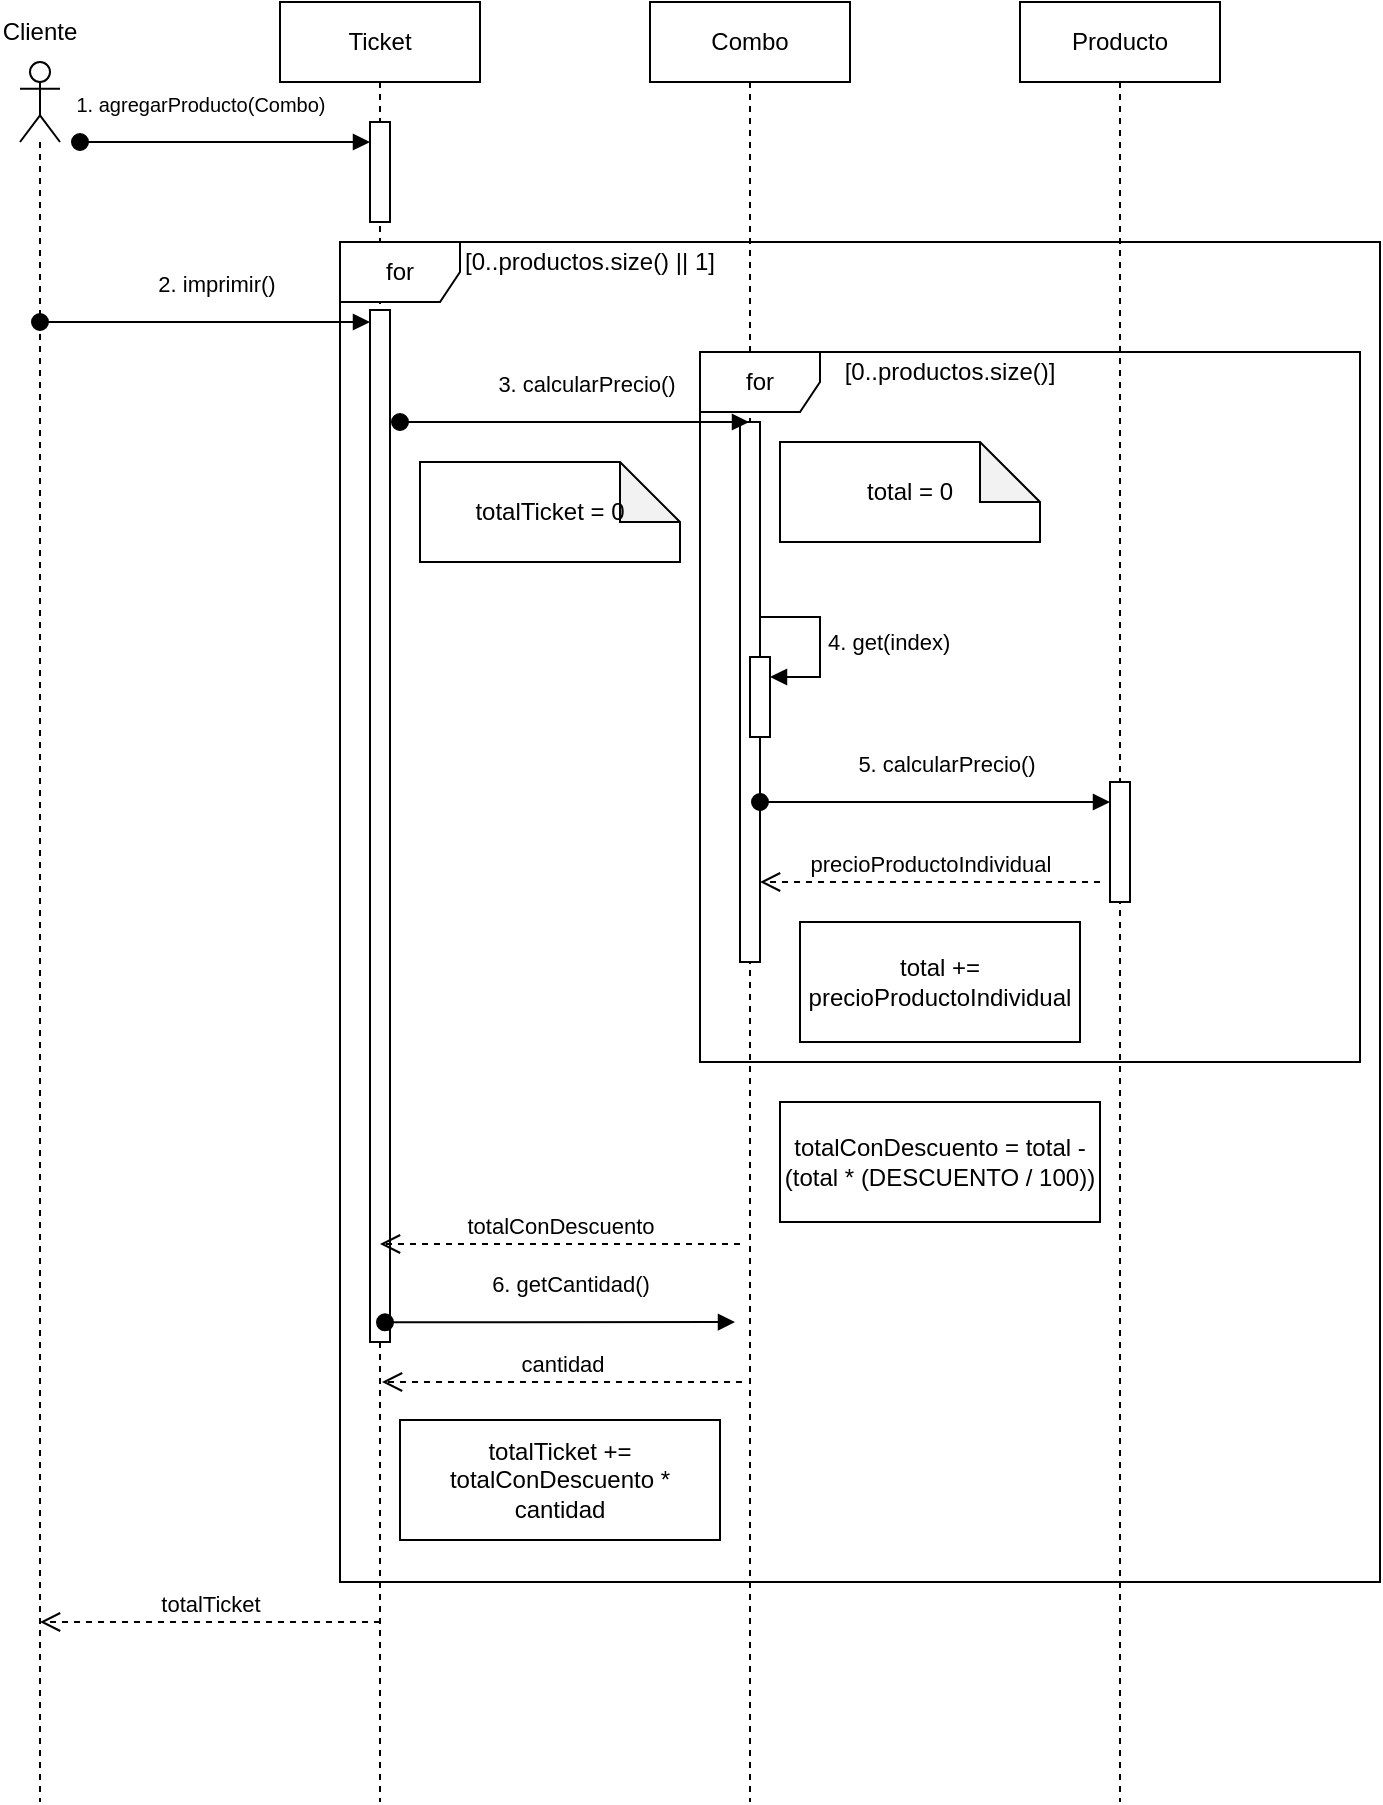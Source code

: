 <mxfile version="21.8.2" type="device">
  <diagram name="Page-1" id="2YBvvXClWsGukQMizWep">
    <mxGraphModel dx="867" dy="499" grid="1" gridSize="10" guides="1" tooltips="1" connect="1" arrows="1" fold="1" page="1" pageScale="1" pageWidth="850" pageHeight="1100" math="0" shadow="0">
      <root>
        <mxCell id="0" />
        <mxCell id="1" parent="0" />
        <mxCell id="aM9ryv3xv72pqoxQDRHE-1" value="Ticket" style="shape=umlLifeline;perimeter=lifelinePerimeter;whiteSpace=wrap;html=1;container=0;dropTarget=0;collapsible=0;recursiveResize=0;outlineConnect=0;portConstraint=eastwest;newEdgeStyle={&quot;edgeStyle&quot;:&quot;elbowEdgeStyle&quot;,&quot;elbow&quot;:&quot;vertical&quot;,&quot;curved&quot;:0,&quot;rounded&quot;:0};" parent="1" vertex="1">
          <mxGeometry x="140" y="30" width="100" height="900" as="geometry" />
        </mxCell>
        <mxCell id="aM9ryv3xv72pqoxQDRHE-3" value="&lt;font style=&quot;font-size: 10px;&quot;&gt;1. agregarProducto(Combo)&lt;/font&gt;" style="html=1;verticalAlign=bottom;startArrow=oval;endArrow=block;startSize=8;edgeStyle=elbowEdgeStyle;elbow=vertical;curved=0;rounded=0;" parent="aM9ryv3xv72pqoxQDRHE-1" edge="1">
          <mxGeometry x="-0.172" y="10" relative="1" as="geometry">
            <mxPoint x="-100" y="70" as="sourcePoint" />
            <mxPoint x="45" y="70" as="targetPoint" />
            <mxPoint as="offset" />
          </mxGeometry>
        </mxCell>
        <mxCell id="OlmNlwiQr7anz5SbocM--7" value="" style="html=1;points=[];perimeter=orthogonalPerimeter;outlineConnect=0;targetShapes=umlLifeline;portConstraint=eastwest;newEdgeStyle={&quot;edgeStyle&quot;:&quot;elbowEdgeStyle&quot;,&quot;elbow&quot;:&quot;vertical&quot;,&quot;curved&quot;:0,&quot;rounded&quot;:0};" parent="aM9ryv3xv72pqoxQDRHE-1" vertex="1">
          <mxGeometry x="45" y="60" width="10" height="50" as="geometry" />
        </mxCell>
        <mxCell id="9x7RvhO10UlrTop7r2ag-27" value="" style="html=1;points=[];perimeter=orthogonalPerimeter;outlineConnect=0;targetShapes=umlLifeline;portConstraint=eastwest;newEdgeStyle={&quot;edgeStyle&quot;:&quot;elbowEdgeStyle&quot;,&quot;elbow&quot;:&quot;vertical&quot;,&quot;curved&quot;:0,&quot;rounded&quot;:0};" parent="aM9ryv3xv72pqoxQDRHE-1" vertex="1">
          <mxGeometry x="45" y="154" width="10" height="516" as="geometry" />
        </mxCell>
        <mxCell id="OlmNlwiQr7anz5SbocM--30" value="" style="shape=umlLifeline;perimeter=lifelinePerimeter;whiteSpace=wrap;html=1;container=1;dropTarget=0;collapsible=0;recursiveResize=0;outlineConnect=0;portConstraint=eastwest;newEdgeStyle={&quot;edgeStyle&quot;:&quot;elbowEdgeStyle&quot;,&quot;elbow&quot;:&quot;vertical&quot;,&quot;curved&quot;:0,&quot;rounded&quot;:0};participant=umlActor;" parent="1" vertex="1">
          <mxGeometry x="10" y="60" width="20" height="870" as="geometry" />
        </mxCell>
        <mxCell id="SA4BAgQwgF_LPQhPAVFz-1" value="Cliente" style="text;html=1;strokeColor=none;fillColor=none;align=center;verticalAlign=middle;whiteSpace=wrap;rounded=0;" parent="1" vertex="1">
          <mxGeometry y="30" width="40" height="30" as="geometry" />
        </mxCell>
        <mxCell id="SA4BAgQwgF_LPQhPAVFz-4" value="&lt;font style=&quot;font-size: 11px;&quot;&gt;2. imprimir()&lt;/font&gt;" style="html=1;verticalAlign=bottom;startArrow=oval;endArrow=block;startSize=8;edgeStyle=elbowEdgeStyle;elbow=vertical;curved=0;rounded=0;" parent="1" source="OlmNlwiQr7anz5SbocM--30" edge="1">
          <mxGeometry x="0.063" y="10" relative="1" as="geometry">
            <mxPoint x="40" y="190" as="sourcePoint" />
            <mxPoint x="185" y="190" as="targetPoint" />
            <mxPoint as="offset" />
          </mxGeometry>
        </mxCell>
        <mxCell id="9x7RvhO10UlrTop7r2ag-24" value="Combo" style="shape=umlLifeline;perimeter=lifelinePerimeter;whiteSpace=wrap;html=1;container=0;dropTarget=0;collapsible=0;recursiveResize=0;outlineConnect=0;portConstraint=eastwest;newEdgeStyle={&quot;edgeStyle&quot;:&quot;elbowEdgeStyle&quot;,&quot;elbow&quot;:&quot;vertical&quot;,&quot;curved&quot;:0,&quot;rounded&quot;:0};" parent="1" vertex="1">
          <mxGeometry x="325" y="30" width="100" height="900" as="geometry" />
        </mxCell>
        <mxCell id="9x7RvhO10UlrTop7r2ag-31" value="" style="html=1;points=[];perimeter=orthogonalPerimeter;outlineConnect=0;targetShapes=umlLifeline;portConstraint=eastwest;newEdgeStyle={&quot;edgeStyle&quot;:&quot;elbowEdgeStyle&quot;,&quot;elbow&quot;:&quot;vertical&quot;,&quot;curved&quot;:0,&quot;rounded&quot;:0};" parent="9x7RvhO10UlrTop7r2ag-24" vertex="1">
          <mxGeometry x="45" y="210" width="10" height="270" as="geometry" />
        </mxCell>
        <mxCell id="9x7RvhO10UlrTop7r2ag-40" value="" style="html=1;points=[];perimeter=orthogonalPerimeter;outlineConnect=0;targetShapes=umlLifeline;portConstraint=eastwest;newEdgeStyle={&quot;edgeStyle&quot;:&quot;elbowEdgeStyle&quot;,&quot;elbow&quot;:&quot;vertical&quot;,&quot;curved&quot;:0,&quot;rounded&quot;:0};" parent="9x7RvhO10UlrTop7r2ag-24" vertex="1">
          <mxGeometry x="50" y="327.5" width="10" height="40" as="geometry" />
        </mxCell>
        <mxCell id="9x7RvhO10UlrTop7r2ag-41" value="4. get(index)" style="html=1;align=left;spacingLeft=2;endArrow=block;rounded=0;edgeStyle=orthogonalEdgeStyle;curved=0;rounded=0;" parent="9x7RvhO10UlrTop7r2ag-24" target="9x7RvhO10UlrTop7r2ag-40" edge="1">
          <mxGeometry relative="1" as="geometry">
            <mxPoint x="55" y="307.5" as="sourcePoint" />
            <Array as="points">
              <mxPoint x="85" y="337.5" />
            </Array>
          </mxGeometry>
        </mxCell>
        <mxCell id="9x7RvhO10UlrTop7r2ag-28" value="for" style="shape=umlFrame;whiteSpace=wrap;html=1;pointerEvents=0;" parent="1" vertex="1">
          <mxGeometry x="170" y="150" width="520" height="670" as="geometry" />
        </mxCell>
        <mxCell id="9x7RvhO10UlrTop7r2ag-29" value="[0..productos.size() || 1]" style="text;html=1;strokeColor=none;fillColor=none;align=center;verticalAlign=middle;whiteSpace=wrap;rounded=0;" parent="1" vertex="1">
          <mxGeometry x="230" y="145" width="130" height="30" as="geometry" />
        </mxCell>
        <mxCell id="9x7RvhO10UlrTop7r2ag-30" value="&lt;font style=&quot;font-size: 11px;&quot;&gt;3. calcularPrecio()&lt;/font&gt;" style="html=1;verticalAlign=bottom;startArrow=oval;endArrow=block;startSize=8;edgeStyle=elbowEdgeStyle;elbow=vertical;curved=0;rounded=0;" parent="1" target="9x7RvhO10UlrTop7r2ag-24" edge="1">
          <mxGeometry x="0.063" y="10" relative="1" as="geometry">
            <mxPoint x="200" y="240" as="sourcePoint" />
            <mxPoint x="365" y="240" as="targetPoint" />
            <mxPoint as="offset" />
          </mxGeometry>
        </mxCell>
        <mxCell id="9x7RvhO10UlrTop7r2ag-33" value="Producto" style="shape=umlLifeline;perimeter=lifelinePerimeter;whiteSpace=wrap;html=1;container=0;dropTarget=0;collapsible=0;recursiveResize=0;outlineConnect=0;portConstraint=eastwest;newEdgeStyle={&quot;edgeStyle&quot;:&quot;elbowEdgeStyle&quot;,&quot;elbow&quot;:&quot;vertical&quot;,&quot;curved&quot;:0,&quot;rounded&quot;:0};" parent="1" vertex="1">
          <mxGeometry x="510" y="30" width="100" height="900" as="geometry" />
        </mxCell>
        <mxCell id="9x7RvhO10UlrTop7r2ag-44" value="" style="html=1;points=[];perimeter=orthogonalPerimeter;outlineConnect=0;targetShapes=umlLifeline;portConstraint=eastwest;newEdgeStyle={&quot;edgeStyle&quot;:&quot;elbowEdgeStyle&quot;,&quot;elbow&quot;:&quot;vertical&quot;,&quot;curved&quot;:0,&quot;rounded&quot;:0};" parent="9x7RvhO10UlrTop7r2ag-33" vertex="1">
          <mxGeometry x="45" y="390" width="10" height="60" as="geometry" />
        </mxCell>
        <mxCell id="9x7RvhO10UlrTop7r2ag-36" value="for" style="shape=umlFrame;whiteSpace=wrap;html=1;pointerEvents=0;" parent="1" vertex="1">
          <mxGeometry x="350" y="205" width="330" height="355" as="geometry" />
        </mxCell>
        <mxCell id="9x7RvhO10UlrTop7r2ag-37" value="[0..productos.size()]" style="text;html=1;strokeColor=none;fillColor=none;align=center;verticalAlign=middle;whiteSpace=wrap;rounded=0;" parent="1" vertex="1">
          <mxGeometry x="410" y="200" width="130" height="30" as="geometry" />
        </mxCell>
        <mxCell id="9x7RvhO10UlrTop7r2ag-43" value="&lt;font style=&quot;font-size: 11px;&quot;&gt;5. calcularPrecio()&lt;/font&gt;" style="html=1;verticalAlign=bottom;startArrow=oval;endArrow=block;startSize=8;edgeStyle=elbowEdgeStyle;elbow=vertical;curved=0;rounded=0;" parent="1" edge="1">
          <mxGeometry x="0.063" y="10" relative="1" as="geometry">
            <mxPoint x="380" y="430" as="sourcePoint" />
            <mxPoint x="555" y="430" as="targetPoint" />
            <mxPoint as="offset" />
          </mxGeometry>
        </mxCell>
        <mxCell id="9x7RvhO10UlrTop7r2ag-45" value="precioProductoIndividual" style="html=1;verticalAlign=bottom;endArrow=open;dashed=1;endSize=8;edgeStyle=elbowEdgeStyle;elbow=vertical;curved=0;rounded=0;" parent="1" edge="1">
          <mxGeometry x="0.006" relative="1" as="geometry">
            <mxPoint x="550" y="470" as="sourcePoint" />
            <mxPoint x="380" y="470" as="targetPoint" />
            <mxPoint as="offset" />
          </mxGeometry>
        </mxCell>
        <mxCell id="9x7RvhO10UlrTop7r2ag-46" value="total = 0" style="shape=note;whiteSpace=wrap;html=1;backgroundOutline=1;darkOpacity=0.05;" parent="1" vertex="1">
          <mxGeometry x="390" y="250" width="130" height="50" as="geometry" />
        </mxCell>
        <mxCell id="9x7RvhO10UlrTop7r2ag-48" value="total += precioProductoIndividual" style="rounded=0;whiteSpace=wrap;html=1;" parent="1" vertex="1">
          <mxGeometry x="400" y="490" width="140" height="60" as="geometry" />
        </mxCell>
        <mxCell id="9x7RvhO10UlrTop7r2ag-49" value="totalConDescuento =&amp;nbsp;total - (total * (DESCUENTO / 100))" style="rounded=0;whiteSpace=wrap;html=1;" parent="1" vertex="1">
          <mxGeometry x="390" y="580" width="160" height="60" as="geometry" />
        </mxCell>
        <mxCell id="9x7RvhO10UlrTop7r2ag-52" value="totalTicket = 0" style="shape=note;whiteSpace=wrap;html=1;backgroundOutline=1;darkOpacity=0.05;" parent="1" vertex="1">
          <mxGeometry x="210" y="260" width="130" height="50" as="geometry" />
        </mxCell>
        <mxCell id="9x7RvhO10UlrTop7r2ag-53" value="totalConDescuento" style="html=1;verticalAlign=bottom;endArrow=open;dashed=1;endSize=8;edgeStyle=elbowEdgeStyle;elbow=vertical;curved=0;rounded=0;" parent="1" edge="1">
          <mxGeometry x="0.006" relative="1" as="geometry">
            <mxPoint x="370" y="651" as="sourcePoint" />
            <mxPoint x="190" y="651" as="targetPoint" />
            <mxPoint as="offset" />
          </mxGeometry>
        </mxCell>
        <mxCell id="9x7RvhO10UlrTop7r2ag-54" value="totalTicket += totalConDescuento * cantidad" style="rounded=0;whiteSpace=wrap;html=1;" parent="1" vertex="1">
          <mxGeometry x="200" y="739" width="160" height="60" as="geometry" />
        </mxCell>
        <mxCell id="9x7RvhO10UlrTop7r2ag-55" value="totalTicket" style="html=1;verticalAlign=bottom;endArrow=open;dashed=1;endSize=8;edgeStyle=elbowEdgeStyle;elbow=vertical;curved=0;rounded=0;" parent="1" edge="1">
          <mxGeometry x="0.006" relative="1" as="geometry">
            <mxPoint x="190" y="840" as="sourcePoint" />
            <mxPoint x="20" y="840" as="targetPoint" />
            <mxPoint as="offset" />
          </mxGeometry>
        </mxCell>
        <mxCell id="JALRNIjh-dTzNjVkujTk-1" value="&lt;font style=&quot;font-size: 11px;&quot;&gt;6. getCantidad()&lt;/font&gt;" style="html=1;verticalAlign=bottom;startArrow=oval;endArrow=block;startSize=8;edgeStyle=elbowEdgeStyle;elbow=vertical;curved=0;rounded=0;" edge="1" parent="1">
          <mxGeometry x="0.063" y="10" relative="1" as="geometry">
            <mxPoint x="192.5" y="690.17" as="sourcePoint" />
            <mxPoint x="367.5" y="690.17" as="targetPoint" />
            <mxPoint as="offset" />
          </mxGeometry>
        </mxCell>
        <mxCell id="JALRNIjh-dTzNjVkujTk-3" value="cantidad" style="html=1;verticalAlign=bottom;endArrow=open;dashed=1;endSize=8;edgeStyle=elbowEdgeStyle;elbow=vertical;curved=0;rounded=0;" edge="1" parent="1">
          <mxGeometry x="0.006" relative="1" as="geometry">
            <mxPoint x="371" y="720" as="sourcePoint" />
            <mxPoint x="191" y="720" as="targetPoint" />
            <mxPoint as="offset" />
          </mxGeometry>
        </mxCell>
      </root>
    </mxGraphModel>
  </diagram>
</mxfile>
